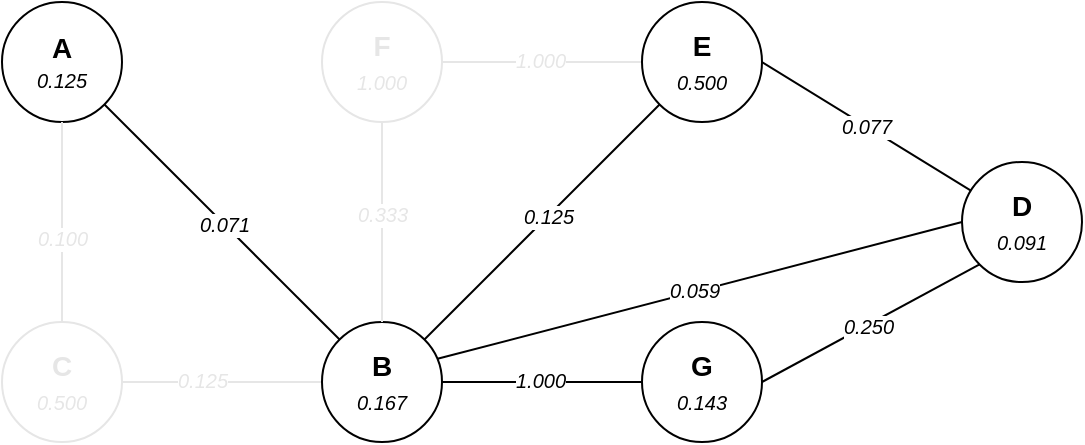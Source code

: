 <mxfile version="12.4.8" type="device"><diagram id="XusGLsvrCk0KWc_F-gu2" name="Page-1"><mxGraphModel dx="786" dy="520" grid="1" gridSize="10" guides="1" tooltips="1" connect="1" arrows="1" fold="1" page="1" pageScale="1" pageWidth="827" pageHeight="1169" math="0" shadow="0"><root><mxCell id="0"/><mxCell id="1" parent="0"/><mxCell id="veBi4GFpYcADoSZapp2E-12" style="rounded=0;orthogonalLoop=1;jettySize=auto;html=1;endArrow=none;endFill=0;entryX=0;entryY=0;entryDx=0;entryDy=0;" parent="1" source="veBi4GFpYcADoSZapp2E-1" target="veBi4GFpYcADoSZapp2E-2" edge="1"><mxGeometry relative="1" as="geometry"/></mxCell><mxCell id="veBi4GFpYcADoSZapp2E-33" value="&lt;font style=&quot;font-size: 10px&quot;&gt;0.071&lt;/font&gt;" style="text;html=1;align=center;verticalAlign=middle;resizable=0;points=[];;labelBackgroundColor=#ffffff;fontStyle=2;fontSize=8;" parent="veBi4GFpYcADoSZapp2E-12" vertex="1" connectable="0"><mxGeometry x="0.008" relative="1" as="geometry"><mxPoint as="offset"/></mxGeometry></mxCell><mxCell id="veBi4GFpYcADoSZapp2E-1" value="&lt;div&gt;&lt;b style=&quot;font-size: 14px&quot;&gt;A&lt;/b&gt;&lt;/div&gt;&lt;font style=&quot;font-size: 10px&quot;&gt;&lt;i&gt;0.125&lt;/i&gt;&lt;/font&gt;" style="ellipse;whiteSpace=wrap;html=1;aspect=fixed;" parent="1" vertex="1"><mxGeometry x="50" y="50" width="60" height="60" as="geometry"/></mxCell><mxCell id="veBi4GFpYcADoSZapp2E-13" style="rounded=0;orthogonalLoop=1;jettySize=auto;html=1;entryX=0;entryY=0.5;entryDx=0;entryDy=0;endArrow=none;endFill=0;exitX=0.963;exitY=0.307;exitDx=0;exitDy=0;exitPerimeter=0;" parent="1" source="veBi4GFpYcADoSZapp2E-2" target="veBi4GFpYcADoSZapp2E-3" edge="1"><mxGeometry relative="1" as="geometry"/></mxCell><mxCell id="veBi4GFpYcADoSZapp2E-42" value="0.059" style="text;html=1;align=center;verticalAlign=middle;resizable=0;points=[];;labelBackgroundColor=#ffffff;fontStyle=2;fontSize=10;" parent="veBi4GFpYcADoSZapp2E-13" vertex="1" connectable="0"><mxGeometry x="-0.03" relative="1" as="geometry"><mxPoint x="1" y="-1" as="offset"/></mxGeometry></mxCell><mxCell id="veBi4GFpYcADoSZapp2E-14" style="rounded=0;orthogonalLoop=1;jettySize=auto;html=1;entryX=0;entryY=0.5;entryDx=0;entryDy=0;endArrow=none;endFill=0;" parent="1" source="veBi4GFpYcADoSZapp2E-2" target="veBi4GFpYcADoSZapp2E-4" edge="1"><mxGeometry relative="1" as="geometry"/></mxCell><mxCell id="veBi4GFpYcADoSZapp2E-37" value="1.000" style="text;html=1;align=center;verticalAlign=middle;resizable=0;points=[];;labelBackgroundColor=#ffffff;fontStyle=2;fontSize=10;" parent="veBi4GFpYcADoSZapp2E-14" vertex="1" connectable="0"><mxGeometry x="-0.047" relative="1" as="geometry"><mxPoint x="1" y="-1" as="offset"/></mxGeometry></mxCell><mxCell id="veBi4GFpYcADoSZapp2E-15" style="rounded=0;orthogonalLoop=1;jettySize=auto;html=1;entryX=1;entryY=0.5;entryDx=0;entryDy=0;endArrow=none;endFill=0;exitX=0;exitY=0.5;exitDx=0;exitDy=0;fontColor=#E6E6E6;strokeColor=#E6E6E6;" parent="1" source="veBi4GFpYcADoSZapp2E-2" target="veBi4GFpYcADoSZapp2E-5" edge="1"><mxGeometry relative="1" as="geometry"/></mxCell><mxCell id="veBi4GFpYcADoSZapp2E-30" value="0.125" style="text;html=1;align=center;verticalAlign=middle;resizable=0;points=[];;labelBackgroundColor=#ffffff;fontStyle=2;fontSize=10;fontColor=#E6E6E6;" parent="veBi4GFpYcADoSZapp2E-15" vertex="1" connectable="0"><mxGeometry x="0.41" relative="1" as="geometry"><mxPoint x="10.5" y="-1" as="offset"/></mxGeometry></mxCell><mxCell id="veBi4GFpYcADoSZapp2E-2" value="&lt;b style=&quot;font-size: 14px&quot;&gt;B&lt;/b&gt;&lt;br style=&quot;font-size: 14px&quot;&gt;&lt;font style=&quot;font-size: 10px&quot;&gt;&lt;i&gt;0.167&lt;/i&gt;&lt;/font&gt;" style="ellipse;whiteSpace=wrap;html=1;aspect=fixed;fontSize=14;" parent="1" vertex="1"><mxGeometry x="210" y="210" width="60" height="60" as="geometry"/></mxCell><mxCell id="veBi4GFpYcADoSZapp2E-17" style="rounded=0;orthogonalLoop=1;jettySize=auto;html=1;entryX=1;entryY=0.5;entryDx=0;entryDy=0;endArrow=none;endFill=0;" parent="1" source="veBi4GFpYcADoSZapp2E-3" target="veBi4GFpYcADoSZapp2E-7" edge="1"><mxGeometry relative="1" as="geometry"/></mxCell><mxCell id="veBi4GFpYcADoSZapp2E-41" value="0.077" style="text;html=1;align=center;verticalAlign=middle;resizable=0;points=[];;labelBackgroundColor=#ffffff;fontStyle=2;fontSize=10;" parent="veBi4GFpYcADoSZapp2E-17" vertex="1" connectable="0"><mxGeometry x="-0.041" relative="1" as="geometry"><mxPoint x="-2" y="-2" as="offset"/></mxGeometry></mxCell><mxCell id="veBi4GFpYcADoSZapp2E-3" value="&lt;b style=&quot;font-size: 14px&quot;&gt;D&lt;/b&gt;&lt;br style=&quot;font-size: 14px&quot;&gt;&lt;font style=&quot;font-size: 10px&quot;&gt;&lt;i&gt;0.091&lt;/i&gt;&lt;/font&gt;" style="ellipse;whiteSpace=wrap;html=1;aspect=fixed;fontSize=14;" parent="1" vertex="1"><mxGeometry x="530" y="130" width="60" height="60" as="geometry"/></mxCell><mxCell id="veBi4GFpYcADoSZapp2E-18" style="rounded=0;orthogonalLoop=1;jettySize=auto;html=1;entryX=0;entryY=1;entryDx=0;entryDy=0;endArrow=none;endFill=0;exitX=1;exitY=0.5;exitDx=0;exitDy=0;" parent="1" source="veBi4GFpYcADoSZapp2E-4" target="veBi4GFpYcADoSZapp2E-3" edge="1"><mxGeometry relative="1" as="geometry"/></mxCell><mxCell id="veBi4GFpYcADoSZapp2E-39" value="0.250" style="text;html=1;align=center;verticalAlign=middle;resizable=0;points=[];;labelBackgroundColor=#ffffff;fontStyle=2;fontSize=10;" parent="veBi4GFpYcADoSZapp2E-18" vertex="1" connectable="0"><mxGeometry x="-0.065" relative="1" as="geometry"><mxPoint x="2" y="-1" as="offset"/></mxGeometry></mxCell><mxCell id="veBi4GFpYcADoSZapp2E-4" value="&lt;b style=&quot;font-size: 14px&quot;&gt;G&lt;/b&gt;&lt;br style=&quot;font-size: 14px&quot;&gt;&lt;font style=&quot;font-size: 10px&quot;&gt;&lt;i&gt;0.143&lt;/i&gt;&lt;/font&gt;" style="ellipse;whiteSpace=wrap;html=1;aspect=fixed;fontSize=14;" parent="1" vertex="1"><mxGeometry x="370" y="210" width="60" height="60" as="geometry"/></mxCell><mxCell id="veBi4GFpYcADoSZapp2E-25" style="edgeStyle=none;rounded=0;orthogonalLoop=1;jettySize=auto;html=1;entryX=0.5;entryY=1;entryDx=0;entryDy=0;startArrow=none;startFill=0;endArrow=none;endFill=0;fontColor=#E6E6E6;strokeColor=#E6E6E6;" parent="1" source="veBi4GFpYcADoSZapp2E-5" target="veBi4GFpYcADoSZapp2E-1" edge="1"><mxGeometry relative="1" as="geometry"/></mxCell><mxCell id="veBi4GFpYcADoSZapp2E-34" value="&lt;font style=&quot;font-size: 10px&quot;&gt;0.100&lt;/font&gt;" style="text;html=1;align=center;verticalAlign=middle;resizable=0;points=[];;labelBackgroundColor=#ffffff;fontSize=8;fontStyle=2;fontColor=#E6E6E6;" parent="veBi4GFpYcADoSZapp2E-25" vertex="1" connectable="0"><mxGeometry x="-0.133" relative="1" as="geometry"><mxPoint y="1.5" as="offset"/></mxGeometry></mxCell><mxCell id="veBi4GFpYcADoSZapp2E-5" value="&lt;b style=&quot;font-size: 14px&quot;&gt;C&lt;/b&gt;&lt;br style=&quot;font-size: 14px&quot;&gt;&lt;font style=&quot;font-size: 10px&quot;&gt;&lt;i&gt;0.500&lt;/i&gt;&lt;/font&gt;" style="ellipse;whiteSpace=wrap;html=1;aspect=fixed;fontSize=14;strokeColor=#E6E6E6;fontColor=#E6E6E6;" parent="1" vertex="1"><mxGeometry x="50" y="210" width="60" height="60" as="geometry"/></mxCell><mxCell id="veBi4GFpYcADoSZapp2E-22" style="rounded=0;orthogonalLoop=1;jettySize=auto;html=1;entryX=0.5;entryY=0;entryDx=0;entryDy=0;endArrow=none;endFill=0;startArrow=none;startFill=0;fontColor=#E6E6E6;strokeColor=#E6E6E6;" parent="1" source="veBi4GFpYcADoSZapp2E-6" target="veBi4GFpYcADoSZapp2E-2" edge="1"><mxGeometry relative="1" as="geometry"/></mxCell><mxCell id="veBi4GFpYcADoSZapp2E-43" value="0.333" style="text;html=1;align=center;verticalAlign=middle;resizable=0;points=[];;labelBackgroundColor=#ffffff;fontStyle=2;fontSize=10;fontColor=#E6E6E6;" parent="veBi4GFpYcADoSZapp2E-22" vertex="1" connectable="0"><mxGeometry x="-0.095" relative="1" as="geometry"><mxPoint as="offset"/></mxGeometry></mxCell><mxCell id="veBi4GFpYcADoSZapp2E-6" value="&lt;b style=&quot;font-size: 14px&quot;&gt;F&lt;/b&gt;&lt;br style=&quot;font-size: 14px&quot;&gt;&lt;font style=&quot;font-size: 10px&quot;&gt;&lt;i&gt;1.000&lt;/i&gt;&lt;/font&gt;&lt;br style=&quot;font-size: 14px&quot;&gt;&lt;font style=&quot;font-size: 14px&quot;&gt;&lt;i style=&quot;font-size: 14px&quot;&gt;&lt;/i&gt;&lt;/font&gt;" style="ellipse;whiteSpace=wrap;html=1;aspect=fixed;fontSize=14;fontColor=#E6E6E6;strokeColor=#E6E6E6;" parent="1" vertex="1"><mxGeometry x="210" y="50" width="60" height="60" as="geometry"/></mxCell><mxCell id="veBi4GFpYcADoSZapp2E-19" style="rounded=0;orthogonalLoop=1;jettySize=auto;html=1;entryX=1;entryY=0.5;entryDx=0;entryDy=0;endArrow=none;endFill=0;exitX=0;exitY=0.5;exitDx=0;exitDy=0;fontColor=#E6E6E6;strokeColor=#E6E6E6;" parent="1" source="veBi4GFpYcADoSZapp2E-7" target="veBi4GFpYcADoSZapp2E-6" edge="1"><mxGeometry relative="1" as="geometry"/></mxCell><mxCell id="veBi4GFpYcADoSZapp2E-44" value="1.000" style="text;html=1;align=center;verticalAlign=middle;resizable=0;points=[];;labelBackgroundColor=#ffffff;fontStyle=2;fontSize=10;fontColor=#E6E6E6;" parent="veBi4GFpYcADoSZapp2E-19" vertex="1" connectable="0"><mxGeometry x="-0.003" y="-1" relative="1" as="geometry"><mxPoint x="-1" as="offset"/></mxGeometry></mxCell><mxCell id="veBi4GFpYcADoSZapp2E-23" style="rounded=0;orthogonalLoop=1;jettySize=auto;html=1;entryX=1;entryY=0;entryDx=0;entryDy=0;endArrow=none;endFill=0;exitX=0;exitY=1;exitDx=0;exitDy=0;" parent="1" source="veBi4GFpYcADoSZapp2E-7" target="veBi4GFpYcADoSZapp2E-2" edge="1"><mxGeometry relative="1" as="geometry"/></mxCell><mxCell id="veBi4GFpYcADoSZapp2E-38" value="0.125" style="text;html=1;align=center;verticalAlign=middle;resizable=0;points=[];;labelBackgroundColor=#ffffff;fontStyle=2;fontSize=10;" parent="veBi4GFpYcADoSZapp2E-23" vertex="1" connectable="0"><mxGeometry x="-0.048" relative="1" as="geometry"><mxPoint as="offset"/></mxGeometry></mxCell><mxCell id="veBi4GFpYcADoSZapp2E-7" value="&lt;b style=&quot;font-size: 14px&quot;&gt;E&lt;/b&gt;&lt;br style=&quot;font-size: 14px&quot;&gt;&lt;font style=&quot;font-size: 10px&quot;&gt;&lt;i&gt;0.500&lt;/i&gt;&lt;/font&gt;" style="ellipse;whiteSpace=wrap;html=1;aspect=fixed;fontSize=14;" parent="1" vertex="1"><mxGeometry x="370" y="50" width="60" height="60" as="geometry"/></mxCell></root></mxGraphModel></diagram></mxfile>